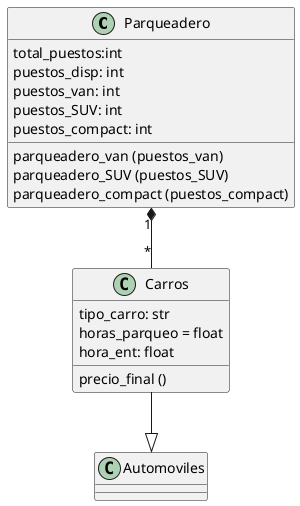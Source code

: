 @startuml
class Parqueadero{
total_puestos:int
puestos_disp: int
puestos_van: int
puestos_SUV: int
puestos_compact: int
parqueadero_van (puestos_van)
parqueadero_SUV (puestos_SUV)
parqueadero_compact (puestos_compact)
}
class Carros{
tipo_carro: str
horas_parqueo = float
hora_ent: float
precio_final ()
}
Parqueadero "1"*--"*" Carros

class Automoviles

Carros --|> Automoviles


@enduml